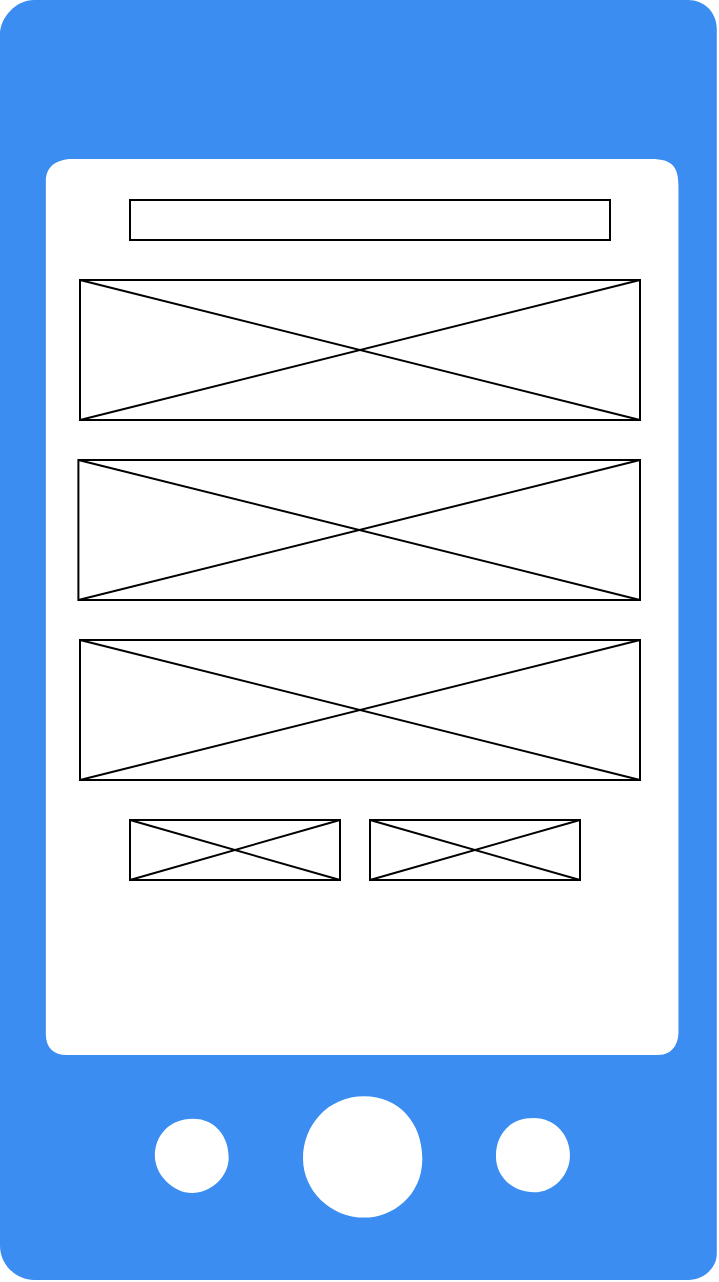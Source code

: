 <mxfile version="22.1.4" type="device">
  <diagram name="Page-1" id="mUyAikBEkfKeO0XjISf7">
    <mxGraphModel dx="1106" dy="623" grid="1" gridSize="10" guides="1" tooltips="1" connect="1" arrows="1" fold="1" page="1" pageScale="1" pageWidth="850" pageHeight="1100" math="0" shadow="0">
      <root>
        <mxCell id="0" />
        <mxCell id="1" parent="0" />
        <mxCell id="HVUczFYNgCfFE6jhYIkl-3" value="" style="sketch=0;html=1;aspect=fixed;strokeColor=none;shadow=0;fillColor=#3B8DF1;verticalAlign=top;labelPosition=center;verticalLabelPosition=bottom;shape=mxgraph.gcp2.phone_android" parent="1" vertex="1">
          <mxGeometry x="240" y="50" width="358.4" height="640" as="geometry" />
        </mxCell>
        <mxCell id="pX75qmdunGjkr3cWxaQX-4" value="" style="rounded=0;whiteSpace=wrap;html=1;" parent="1" vertex="1">
          <mxGeometry x="305" y="150" width="240" height="20" as="geometry" />
        </mxCell>
        <mxCell id="pX75qmdunGjkr3cWxaQX-5" value="" style="rounded=0;whiteSpace=wrap;html=1;" parent="1" vertex="1">
          <mxGeometry x="280" y="190" width="280" height="70" as="geometry" />
        </mxCell>
        <mxCell id="pX75qmdunGjkr3cWxaQX-6" value="" style="rounded=0;whiteSpace=wrap;html=1;" parent="1" vertex="1">
          <mxGeometry x="279.2" y="280" width="280.8" height="70" as="geometry" />
        </mxCell>
        <mxCell id="pX75qmdunGjkr3cWxaQX-7" value="" style="rounded=0;whiteSpace=wrap;html=1;" parent="1" vertex="1">
          <mxGeometry x="280" y="370" width="280" height="70" as="geometry" />
        </mxCell>
        <mxCell id="pX75qmdunGjkr3cWxaQX-8" value="" style="rounded=0;whiteSpace=wrap;html=1;" parent="1" vertex="1">
          <mxGeometry x="305" y="460" width="105" height="30" as="geometry" />
        </mxCell>
        <mxCell id="fI2Ap7k8gldar36pL5vZ-1" value="" style="endArrow=none;html=1;rounded=0;entryX=1;entryY=0;entryDx=0;entryDy=0;exitX=0;exitY=1;exitDx=0;exitDy=0;" parent="1" source="pX75qmdunGjkr3cWxaQX-5" target="pX75qmdunGjkr3cWxaQX-5" edge="1">
          <mxGeometry width="50" height="50" relative="1" as="geometry">
            <mxPoint x="40" y="530" as="sourcePoint" />
            <mxPoint x="90" y="480" as="targetPoint" />
          </mxGeometry>
        </mxCell>
        <mxCell id="fI2Ap7k8gldar36pL5vZ-2" value="" style="endArrow=none;html=1;rounded=0;entryX=1;entryY=1;entryDx=0;entryDy=0;exitX=0;exitY=0;exitDx=0;exitDy=0;" parent="1" source="pX75qmdunGjkr3cWxaQX-5" target="pX75qmdunGjkr3cWxaQX-5" edge="1">
          <mxGeometry width="50" height="50" relative="1" as="geometry">
            <mxPoint x="400" y="440" as="sourcePoint" />
            <mxPoint x="450" y="390" as="targetPoint" />
          </mxGeometry>
        </mxCell>
        <mxCell id="fI2Ap7k8gldar36pL5vZ-3" value="" style="endArrow=none;html=1;rounded=0;entryX=1;entryY=0;entryDx=0;entryDy=0;exitX=0;exitY=1;exitDx=0;exitDy=0;" parent="1" source="pX75qmdunGjkr3cWxaQX-6" target="pX75qmdunGjkr3cWxaQX-6" edge="1">
          <mxGeometry width="50" height="50" relative="1" as="geometry">
            <mxPoint x="60" y="470" as="sourcePoint" />
            <mxPoint x="110" y="420" as="targetPoint" />
          </mxGeometry>
        </mxCell>
        <mxCell id="fI2Ap7k8gldar36pL5vZ-7" value="" style="endArrow=none;html=1;rounded=0;entryX=1;entryY=1;entryDx=0;entryDy=0;exitX=0;exitY=0;exitDx=0;exitDy=0;" parent="1" source="pX75qmdunGjkr3cWxaQX-6" target="pX75qmdunGjkr3cWxaQX-6" edge="1">
          <mxGeometry width="50" height="50" relative="1" as="geometry">
            <mxPoint x="60" y="670" as="sourcePoint" />
            <mxPoint x="110" y="620" as="targetPoint" />
          </mxGeometry>
        </mxCell>
        <mxCell id="fI2Ap7k8gldar36pL5vZ-8" value="" style="endArrow=none;html=1;rounded=0;entryX=1;entryY=0;entryDx=0;entryDy=0;exitX=0;exitY=1;exitDx=0;exitDy=0;" parent="1" source="pX75qmdunGjkr3cWxaQX-7" target="pX75qmdunGjkr3cWxaQX-7" edge="1">
          <mxGeometry width="50" height="50" relative="1" as="geometry">
            <mxPoint x="100" y="630" as="sourcePoint" />
            <mxPoint x="150" y="580" as="targetPoint" />
          </mxGeometry>
        </mxCell>
        <mxCell id="fI2Ap7k8gldar36pL5vZ-9" value="" style="endArrow=none;html=1;rounded=0;entryX=1;entryY=1;entryDx=0;entryDy=0;exitX=0;exitY=0;exitDx=0;exitDy=0;" parent="1" source="pX75qmdunGjkr3cWxaQX-7" target="pX75qmdunGjkr3cWxaQX-7" edge="1">
          <mxGeometry width="50" height="50" relative="1" as="geometry">
            <mxPoint x="50" y="570" as="sourcePoint" />
            <mxPoint x="100" y="520" as="targetPoint" />
          </mxGeometry>
        </mxCell>
        <mxCell id="fI2Ap7k8gldar36pL5vZ-10" value="" style="endArrow=none;html=1;rounded=0;entryX=1;entryY=0;entryDx=0;entryDy=0;exitX=0;exitY=1;exitDx=0;exitDy=0;" parent="1" source="pX75qmdunGjkr3cWxaQX-8" target="pX75qmdunGjkr3cWxaQX-8" edge="1">
          <mxGeometry width="50" height="50" relative="1" as="geometry">
            <mxPoint x="95.8" y="680" as="sourcePoint" />
            <mxPoint x="145.8" y="630" as="targetPoint" />
          </mxGeometry>
        </mxCell>
        <mxCell id="fI2Ap7k8gldar36pL5vZ-11" value="" style="endArrow=none;html=1;rounded=0;entryX=1;entryY=1;entryDx=0;entryDy=0;exitX=0;exitY=0;exitDx=0;exitDy=0;" parent="1" source="pX75qmdunGjkr3cWxaQX-8" target="pX75qmdunGjkr3cWxaQX-8" edge="1">
          <mxGeometry width="50" height="50" relative="1" as="geometry">
            <mxPoint x="55.8" y="640" as="sourcePoint" />
            <mxPoint x="105.8" y="590" as="targetPoint" />
          </mxGeometry>
        </mxCell>
        <mxCell id="zapBlhBBbPkyZua3EK77-2" value="" style="rounded=0;whiteSpace=wrap;html=1;" vertex="1" parent="1">
          <mxGeometry x="425" y="460" width="105" height="30" as="geometry" />
        </mxCell>
        <mxCell id="zapBlhBBbPkyZua3EK77-3" value="" style="endArrow=none;html=1;rounded=0;entryX=1;entryY=0;entryDx=0;entryDy=0;exitX=0;exitY=1;exitDx=0;exitDy=0;" edge="1" parent="1" source="zapBlhBBbPkyZua3EK77-2" target="zapBlhBBbPkyZua3EK77-2">
          <mxGeometry width="50" height="50" relative="1" as="geometry">
            <mxPoint x="215.8" y="680" as="sourcePoint" />
            <mxPoint x="265.8" y="630" as="targetPoint" />
          </mxGeometry>
        </mxCell>
        <mxCell id="zapBlhBBbPkyZua3EK77-4" value="" style="endArrow=none;html=1;rounded=0;entryX=1;entryY=1;entryDx=0;entryDy=0;exitX=0;exitY=0;exitDx=0;exitDy=0;" edge="1" parent="1" source="zapBlhBBbPkyZua3EK77-2" target="zapBlhBBbPkyZua3EK77-2">
          <mxGeometry width="50" height="50" relative="1" as="geometry">
            <mxPoint x="175.8" y="640" as="sourcePoint" />
            <mxPoint x="225.8" y="590" as="targetPoint" />
          </mxGeometry>
        </mxCell>
      </root>
    </mxGraphModel>
  </diagram>
</mxfile>
